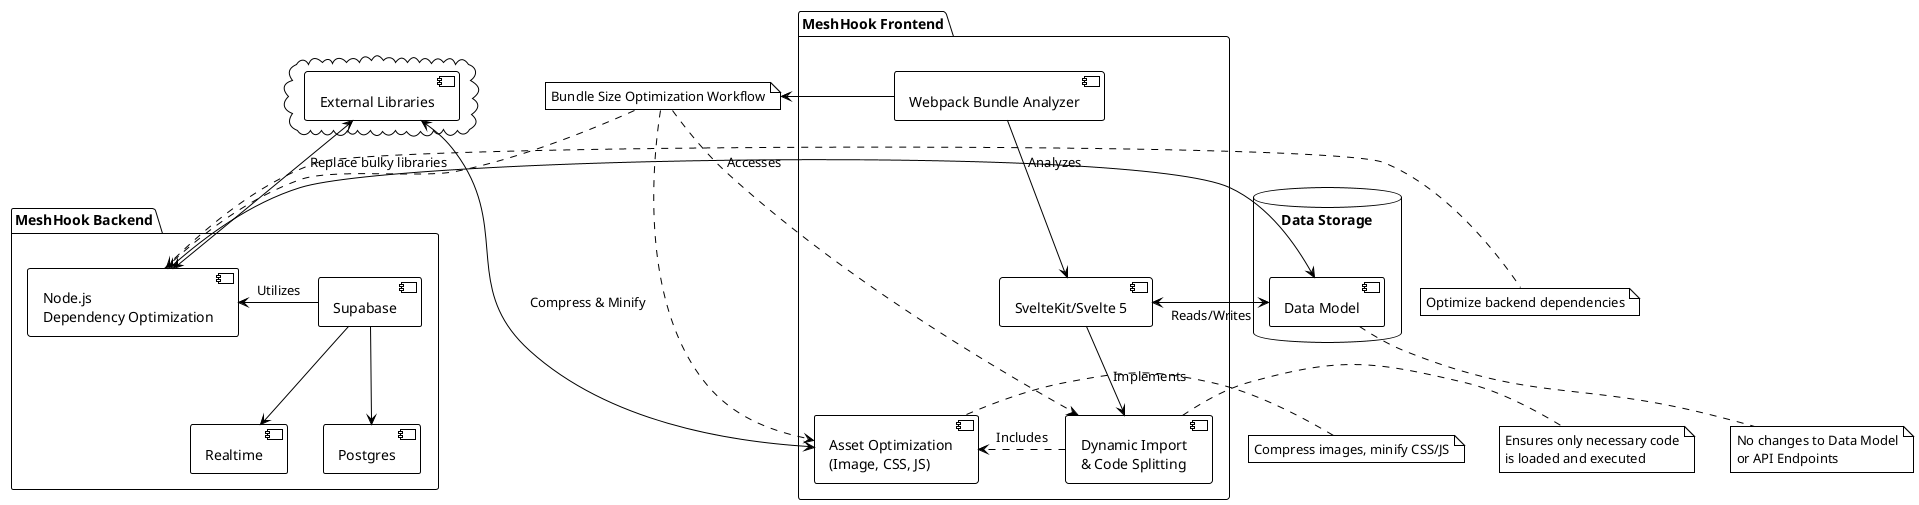 @startuml
!theme plain

package "MeshHook Frontend" {
    component [SvelteKit/Svelte 5] as SvelteKit
    component [Webpack Bundle Analyzer] as WebpackBA
    component "Dynamic Import\n& Code Splitting" as DynamicImport
    component "Asset Optimization\n(Image, CSS, JS)" as AssetOptimization
}

package "MeshHook Backend" {
    component [Supabase] as Supabase
    component [Postgres] as Postgres
    component [Realtime] as Realtime
    component "Node.js\nDependency Optimization" as NodeOptimization
}

cloud {
    component [External Libraries] as Libraries
}

database "Data Storage" {
    [Data Model] as DataModel
}

[WebpackBA] -down-> [SvelteKit] : Analyzes
[SvelteKit] -down-> [DynamicImport] : Implements
[DynamicImport] .right.> [AssetOptimization] : Includes
[Supabase] -down-> [Postgres]
[Supabase] -down-> [Realtime]
[Supabase] -left-> [NodeOptimization] : Utilizes
[Libraries] <-down-> [AssetOptimization] : Compress & Minify
[Libraries] <-down-> [NodeOptimization] : Replace bulky libraries
[SvelteKit] <-right-> [DataModel] : Reads/Writes
[NodeOptimization] <-left-> [DataModel] : Accesses

note right of [DynamicImport]
  Ensures only necessary code
  is loaded and executed
end note

note right of [AssetOptimization]
  Compress images, minify CSS/JS
end note

note right of [NodeOptimization]
  Optimize backend dependencies
end note

note "No changes to Data Model\nor API Endpoints" as NoteDataModel
[DataModel] .down.> NoteDataModel

note "Bundle Size Optimization Workflow" as NoteWorkflow
[WebpackBA] -left-> NoteWorkflow
[NoteWorkflow] .down.> [DynamicImport]
[NoteWorkflow] .down.> [AssetOptimization]
[NoteWorkflow] .down.> [NodeOptimization]

@enduml